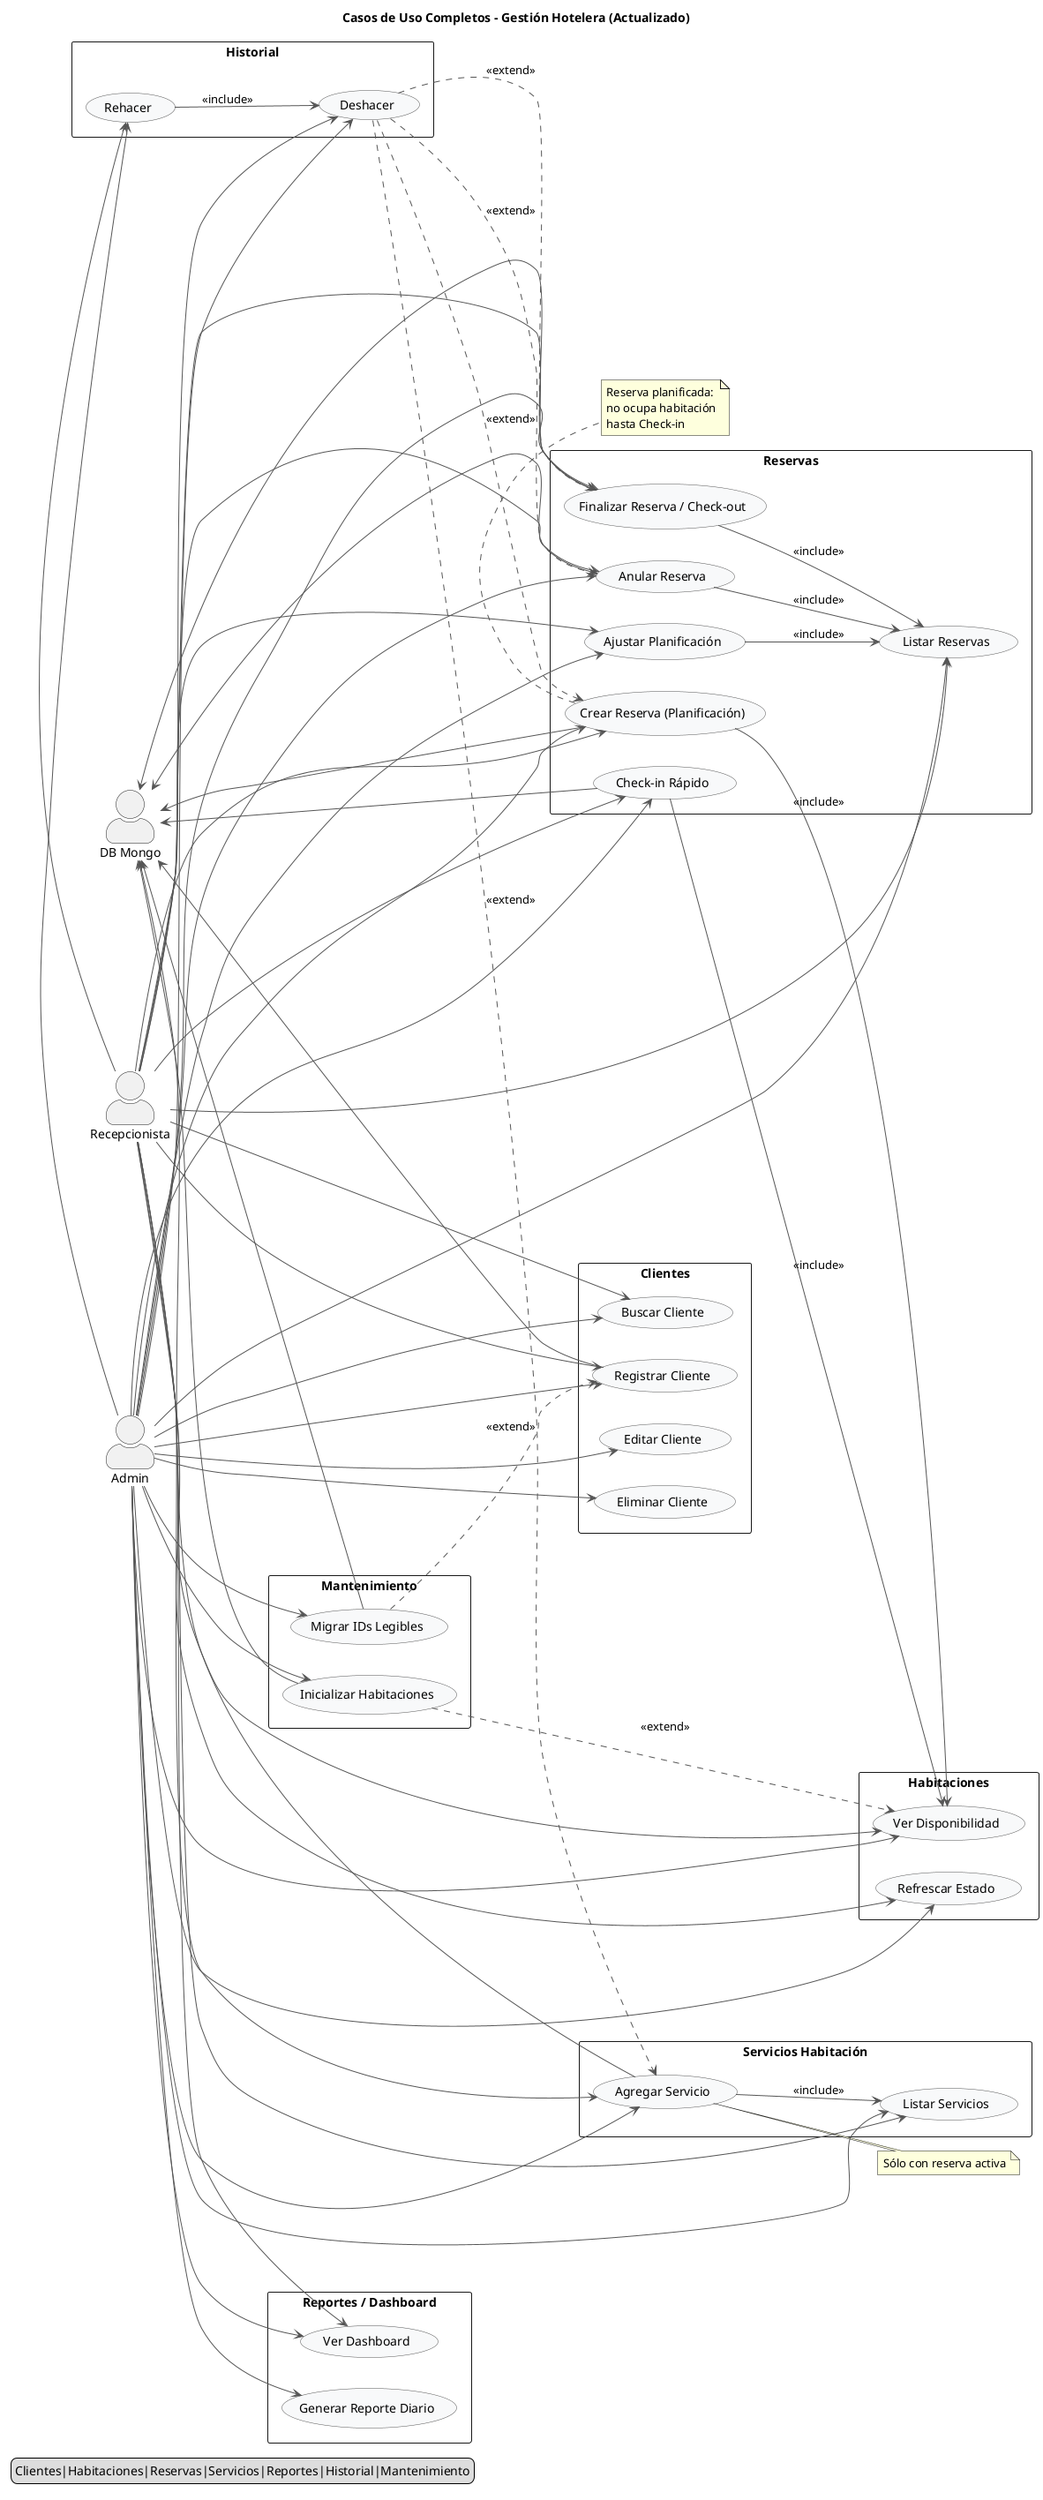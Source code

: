 @startuml
left to right direction
title Casos de Uso Completos - Gestión Hotelera (Actualizado)
skinparam actorStyle awesome
skinparam shadowing false
skinparam packageStyle rect
skinparam usecaseBackgroundColor #F8F9FA
skinparam usecaseBorderColor #555555
skinparam ArrowColor #555555

actor Admin as A
actor Recepcionista as R
actor "DB Mongo" as DB

package "Clientes" {
  usecase UC_Reg as "Registrar Cliente"
  usecase UC_Edit as "Editar Cliente"
  usecase UC_Del as "Eliminar Cliente"
  usecase UC_Find as "Buscar Cliente"
}
package "Habitaciones" {
  usecase UC_VerHab as "Ver Disponibilidad"
  usecase UC_RefHab as "Refrescar Estado"
}
package "Reservas" {
  usecase UC_Crear as "Crear Reserva (Planificación)"
  usecase UC_CheckinRap as "Check-in Rápido"
  usecase UC_Final as "Finalizar Reserva / Check-out"
  usecase UC_Anular as "Anular Reserva"
  usecase UC_List as "Listar Reservas"
  usecase UC_Ajustar as "Ajustar Planificación"
}
package "Servicios Habitación" {
  usecase UC_ListSrv as "Listar Servicios"
  usecase UC_AddSrv as "Agregar Servicio"
}
package "Reportes / Dashboard" {
  usecase UC_Dashboard as "Ver Dashboard"
  usecase UC_Reporte as "Generar Reporte Diario"
}
package "Historial" {
  usecase UC_Undo as "Deshacer"
  usecase UC_Redo as "Rehacer"
}
package "Mantenimiento" {
  usecase UC_Migrar as "Migrar IDs Legibles"
  usecase UC_Init as "Inicializar Habitaciones"
}

A --> UC_Reg
A --> UC_Edit
A --> UC_Del
A --> UC_Find
A --> UC_Crear
A --> UC_CheckinRap
A --> UC_Final
A --> UC_Anular
A --> UC_List
A --> UC_Ajustar
A --> UC_ListSrv
A --> UC_AddSrv
A --> UC_Dashboard
A --> UC_Reporte
A --> UC_Undo
A --> UC_Redo
A --> UC_Migrar
A --> UC_Init
A --> UC_VerHab
A --> UC_RefHab

R --> UC_Reg
R --> UC_Find
R --> UC_Crear
R --> UC_CheckinRap
R --> UC_Final
R --> UC_Anular
R --> UC_List
R --> UC_Ajustar
R --> UC_ListSrv
R --> UC_AddSrv
R --> UC_Dashboard
R --> UC_Undo
R --> UC_Redo
R --> UC_VerHab
R --> UC_RefHab

UC_Crear --> UC_VerHab : <<include>>
UC_CheckinRap --> UC_VerHab : <<include>>
UC_Final --> UC_List : <<include>>
UC_Anular --> UC_List : <<include>>
UC_Ajustar --> UC_List : <<include>>
UC_AddSrv --> UC_ListSrv : <<include>>
UC_Undo ..> UC_Crear : <<extend>>
UC_Undo ..> UC_Final : <<extend>>
UC_Undo ..> UC_Anular : <<extend>>
UC_Undo ..> UC_AddSrv : <<extend>>
UC_Redo --> UC_Undo : <<include>>
UC_Migrar ..> UC_Reg : <<extend>>
UC_Init ..> UC_VerHab : <<extend>>

DB <-- UC_Reg
DB <-- UC_Crear
DB <-- UC_CheckinRap
DB <-- UC_Final
DB <-- UC_Anular
DB <-- UC_AddSrv
DB <-- UC_Migrar
DB <-- UC_Init

note bottom of UC_Crear
Reserva planificada:
no ocupa habitación
hasta Check-in
end note
note right of UC_AddSrv
Sólo con reserva activa
end note

legend left
Clientes|Habitaciones|Reservas|Servicios|Reportes|Historial|Mantenimiento
endlegend
@enduml
